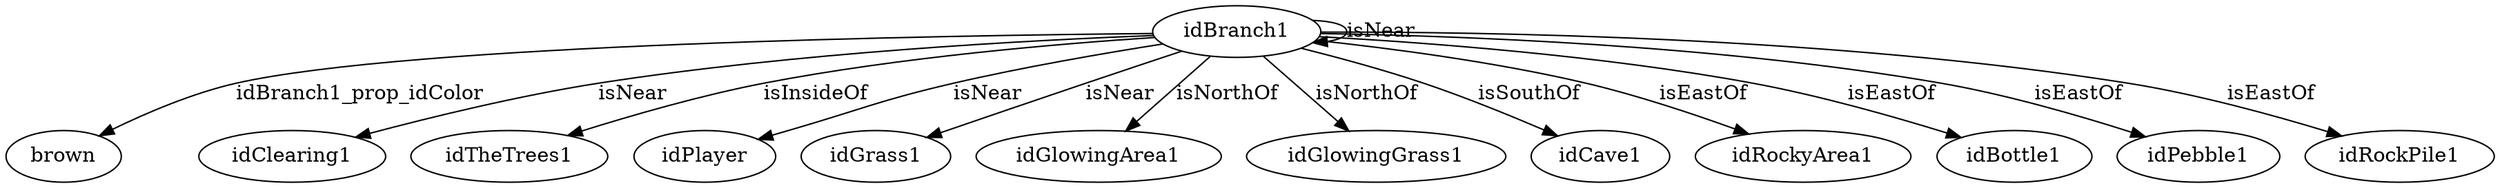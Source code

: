 digraph  {
idBranch1 [node_type=entity_node];
brown [node_type=property_node];
idClearing1 [node_type=entity_node];
idTheTrees1 [node_type=entity_node];
idPlayer [node_type=entity_node];
idGrass1 [node_type=entity_node];
idGlowingArea1 [node_type=entity_node];
idGlowingGrass1 [node_type=entity_node];
idCave1 [node_type=entity_node];
idRockyArea1 [node_type=entity_node];
idBottle1 [node_type=entity_node];
idPebble1 [node_type=entity_node];
idRockPile1 [node_type=entity_node];
idBranch1 -> brown  [edge_type=property, label=idBranch1_prop_idColor];
idBranch1 -> idClearing1  [edge_type=relationship, label=isNear];
idBranch1 -> idTheTrees1  [edge_type=relationship, label=isInsideOf];
idBranch1 -> idPlayer  [edge_type=relationship, label=isNear];
idBranch1 -> idGrass1  [edge_type=relationship, label=isNear];
idBranch1 -> idBranch1  [edge_type=relationship, label=isNear];
idBranch1 -> idGlowingArea1  [edge_type=relationship, label=isNorthOf];
idBranch1 -> idGlowingGrass1  [edge_type=relationship, label=isNorthOf];
idBranch1 -> idCave1  [edge_type=relationship, label=isSouthOf];
idBranch1 -> idRockyArea1  [edge_type=relationship, label=isEastOf];
idBranch1 -> idBottle1  [edge_type=relationship, label=isEastOf];
idBranch1 -> idPebble1  [edge_type=relationship, label=isEastOf];
idBranch1 -> idRockPile1  [edge_type=relationship, label=isEastOf];
}
